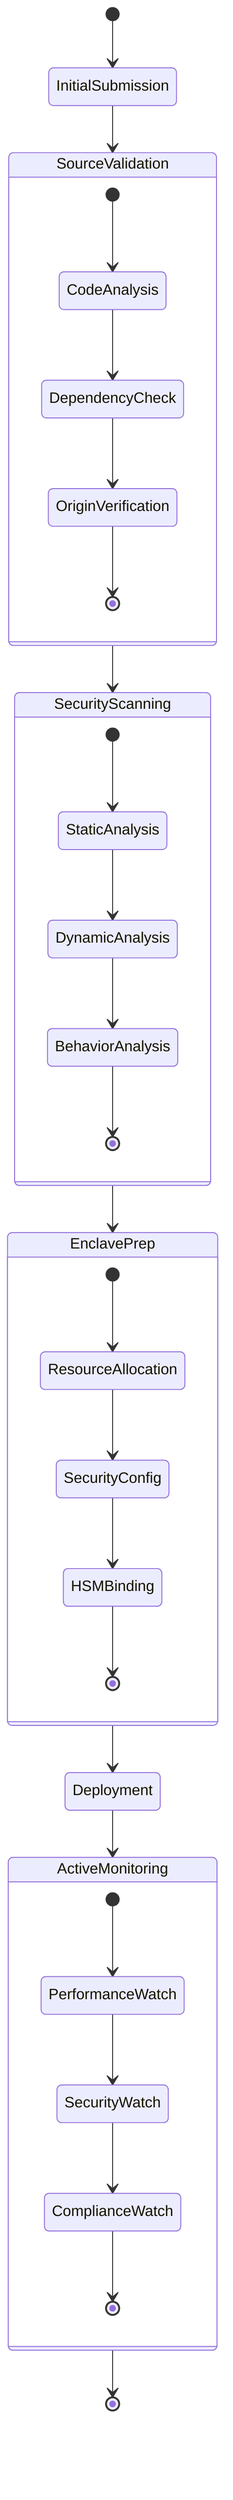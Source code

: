 stateDiagram-v2
    [*] --> InitialSubmission
    InitialSubmission --> SourceValidation
    
    state SourceValidation {
        [*] --> CodeAnalysis
        CodeAnalysis --> DependencyCheck
        DependencyCheck --> OriginVerification
        OriginVerification --> [*]
    }
    
    SourceValidation --> SecurityScanning
    
    state SecurityScanning {
        [*] --> StaticAnalysis
        StaticAnalysis --> DynamicAnalysis
        DynamicAnalysis --> BehaviorAnalysis
        BehaviorAnalysis --> [*]
    }
    
    SecurityScanning --> EnclavePrep
    
    state EnclavePrep {
        [*] --> ResourceAllocation
        ResourceAllocation --> SecurityConfig
        SecurityConfig --> HSMBinding
        HSMBinding --> [*]
    }
    
    EnclavePrep --> Deployment
    Deployment --> ActiveMonitoring
    
    state ActiveMonitoring {
        [*] --> PerformanceWatch
        PerformanceWatch --> SecurityWatch
        SecurityWatch --> ComplianceWatch
        ComplianceWatch --> [*]
    }
    
    ActiveMonitoring --> [*]